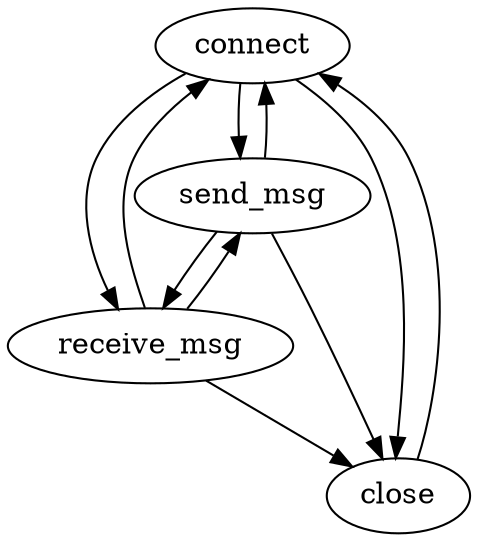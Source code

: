 digraph G {
	connect -> send_msg
	connect -> receive_msg
	connect -> close
	send_msg -> connect
	send_msg -> receive_msg
	send_msg -> close
	receive_msg -> connect
	receive_msg -> send_msg
	receive_msg -> close
	close -> connect
}

